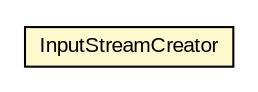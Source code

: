 #!/usr/local/bin/dot
#
# Class diagram 
# Generated by UMLGraph version R5_6-24-gf6e263 (http://www.umlgraph.org/)
#

digraph G {
	edge [fontname="arial",fontsize=10,labelfontname="arial",labelfontsize=10];
	node [fontname="arial",fontsize=10,shape=plaintext];
	nodesep=0.25;
	ranksep=0.5;
	// edu.arizona.biosemantics.semanticmarkup.io.InputStreamCreator
	c90037 [label=<<table title="edu.arizona.biosemantics.semanticmarkup.io.InputStreamCreator" border="0" cellborder="1" cellspacing="0" cellpadding="2" port="p" bgcolor="lemonChiffon" href="./InputStreamCreator.html">
		<tr><td><table border="0" cellspacing="0" cellpadding="1">
<tr><td align="center" balign="center"> InputStreamCreator </td></tr>
		</table></td></tr>
		</table>>, URL="./InputStreamCreator.html", fontname="arial", fontcolor="black", fontsize=10.0];
}

